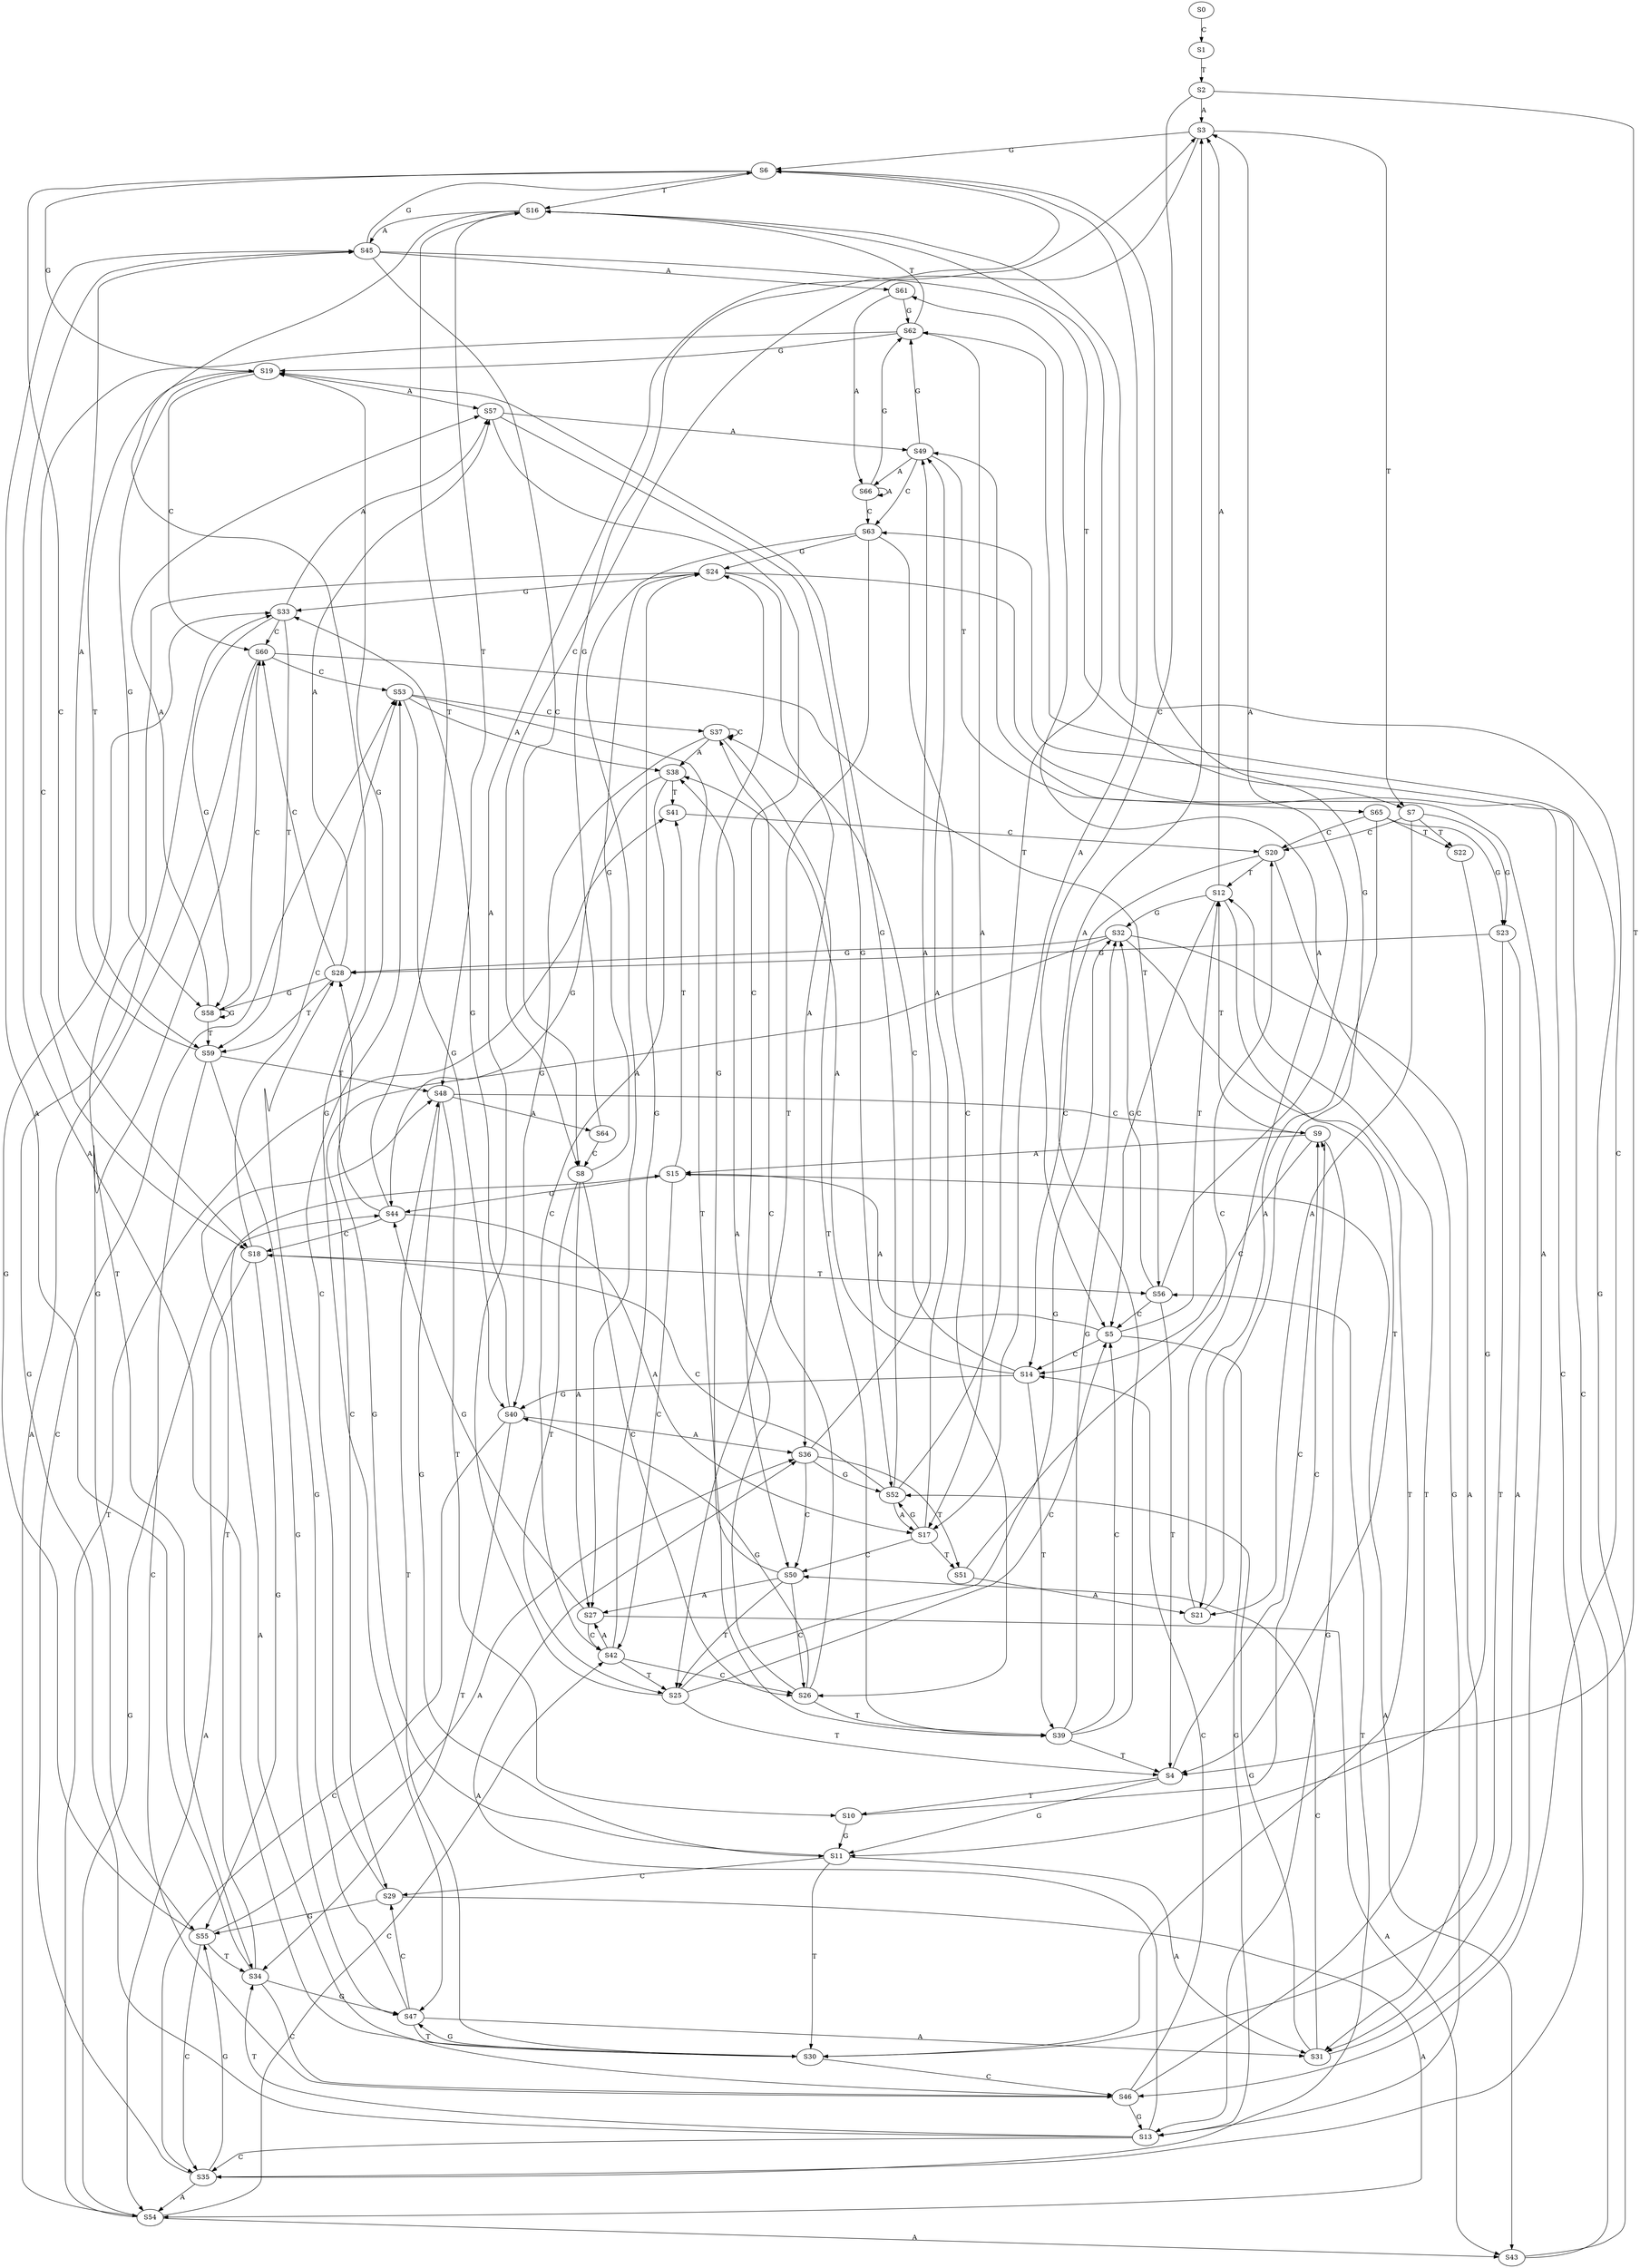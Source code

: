 strict digraph  {
	S0 -> S1 [ label = C ];
	S1 -> S2 [ label = T ];
	S2 -> S3 [ label = A ];
	S2 -> S4 [ label = T ];
	S2 -> S5 [ label = C ];
	S3 -> S6 [ label = G ];
	S3 -> S7 [ label = T ];
	S3 -> S8 [ label = C ];
	S4 -> S9 [ label = C ];
	S4 -> S10 [ label = T ];
	S4 -> S11 [ label = G ];
	S5 -> S12 [ label = T ];
	S5 -> S13 [ label = G ];
	S5 -> S14 [ label = C ];
	S5 -> S15 [ label = A ];
	S6 -> S16 [ label = T ];
	S6 -> S17 [ label = A ];
	S6 -> S18 [ label = C ];
	S6 -> S19 [ label = G ];
	S7 -> S20 [ label = C ];
	S7 -> S21 [ label = A ];
	S7 -> S22 [ label = T ];
	S7 -> S23 [ label = G ];
	S8 -> S24 [ label = G ];
	S8 -> S25 [ label = T ];
	S8 -> S26 [ label = C ];
	S8 -> S27 [ label = A ];
	S9 -> S15 [ label = A ];
	S9 -> S14 [ label = C ];
	S9 -> S13 [ label = G ];
	S9 -> S12 [ label = T ];
	S10 -> S11 [ label = G ];
	S10 -> S9 [ label = C ];
	S11 -> S28 [ label = G ];
	S11 -> S29 [ label = C ];
	S11 -> S30 [ label = T ];
	S11 -> S31 [ label = A ];
	S12 -> S32 [ label = G ];
	S12 -> S5 [ label = C ];
	S12 -> S3 [ label = A ];
	S12 -> S4 [ label = T ];
	S13 -> S33 [ label = G ];
	S13 -> S34 [ label = T ];
	S13 -> S35 [ label = C ];
	S13 -> S36 [ label = A ];
	S14 -> S37 [ label = C ];
	S14 -> S38 [ label = A ];
	S14 -> S39 [ label = T ];
	S14 -> S40 [ label = G ];
	S15 -> S41 [ label = T ];
	S15 -> S42 [ label = C ];
	S15 -> S43 [ label = A ];
	S15 -> S44 [ label = G ];
	S16 -> S45 [ label = A ];
	S16 -> S46 [ label = C ];
	S16 -> S47 [ label = G ];
	S16 -> S48 [ label = T ];
	S17 -> S49 [ label = A ];
	S17 -> S50 [ label = C ];
	S17 -> S51 [ label = T ];
	S17 -> S52 [ label = G ];
	S18 -> S53 [ label = C ];
	S18 -> S54 [ label = A ];
	S18 -> S55 [ label = G ];
	S18 -> S56 [ label = T ];
	S19 -> S57 [ label = A ];
	S19 -> S58 [ label = G ];
	S19 -> S59 [ label = T ];
	S19 -> S60 [ label = C ];
	S20 -> S14 [ label = C ];
	S20 -> S13 [ label = G ];
	S20 -> S12 [ label = T ];
	S21 -> S6 [ label = G ];
	S21 -> S61 [ label = A ];
	S22 -> S11 [ label = G ];
	S23 -> S28 [ label = G ];
	S23 -> S31 [ label = A ];
	S23 -> S30 [ label = T ];
	S24 -> S33 [ label = G ];
	S24 -> S36 [ label = A ];
	S24 -> S34 [ label = T ];
	S24 -> S35 [ label = C ];
	S25 -> S3 [ label = A ];
	S25 -> S5 [ label = C ];
	S25 -> S4 [ label = T ];
	S25 -> S32 [ label = G ];
	S26 -> S37 [ label = C ];
	S26 -> S38 [ label = A ];
	S26 -> S39 [ label = T ];
	S26 -> S40 [ label = G ];
	S27 -> S44 [ label = G ];
	S27 -> S42 [ label = C ];
	S27 -> S43 [ label = A ];
	S28 -> S58 [ label = G ];
	S28 -> S60 [ label = C ];
	S28 -> S57 [ label = A ];
	S28 -> S59 [ label = T ];
	S29 -> S53 [ label = C ];
	S29 -> S55 [ label = G ];
	S29 -> S54 [ label = A ];
	S30 -> S46 [ label = C ];
	S30 -> S48 [ label = T ];
	S30 -> S47 [ label = G ];
	S30 -> S45 [ label = A ];
	S31 -> S52 [ label = G ];
	S31 -> S50 [ label = C ];
	S31 -> S49 [ label = A ];
	S32 -> S31 [ label = A ];
	S32 -> S29 [ label = C ];
	S32 -> S28 [ label = G ];
	S32 -> S30 [ label = T ];
	S33 -> S57 [ label = A ];
	S33 -> S58 [ label = G ];
	S33 -> S60 [ label = C ];
	S33 -> S59 [ label = T ];
	S34 -> S46 [ label = C ];
	S34 -> S45 [ label = A ];
	S34 -> S47 [ label = G ];
	S34 -> S48 [ label = T ];
	S35 -> S55 [ label = G ];
	S35 -> S56 [ label = T ];
	S35 -> S53 [ label = C ];
	S35 -> S54 [ label = A ];
	S36 -> S49 [ label = A ];
	S36 -> S50 [ label = C ];
	S36 -> S52 [ label = G ];
	S36 -> S51 [ label = T ];
	S37 -> S40 [ label = G ];
	S37 -> S37 [ label = C ];
	S37 -> S38 [ label = A ];
	S37 -> S39 [ label = T ];
	S38 -> S44 [ label = G ];
	S38 -> S41 [ label = T ];
	S38 -> S42 [ label = C ];
	S39 -> S32 [ label = G ];
	S39 -> S5 [ label = C ];
	S39 -> S4 [ label = T ];
	S39 -> S3 [ label = A ];
	S40 -> S36 [ label = A ];
	S40 -> S33 [ label = G ];
	S40 -> S34 [ label = T ];
	S40 -> S35 [ label = C ];
	S41 -> S20 [ label = C ];
	S42 -> S25 [ label = T ];
	S42 -> S26 [ label = C ];
	S42 -> S27 [ label = A ];
	S42 -> S24 [ label = G ];
	S43 -> S62 [ label = G ];
	S43 -> S63 [ label = C ];
	S44 -> S19 [ label = G ];
	S44 -> S16 [ label = T ];
	S44 -> S17 [ label = A ];
	S44 -> S18 [ label = C ];
	S45 -> S7 [ label = T ];
	S45 -> S6 [ label = G ];
	S45 -> S61 [ label = A ];
	S45 -> S8 [ label = C ];
	S46 -> S12 [ label = T ];
	S46 -> S13 [ label = G ];
	S46 -> S15 [ label = A ];
	S46 -> S14 [ label = C ];
	S47 -> S30 [ label = T ];
	S47 -> S28 [ label = G ];
	S47 -> S31 [ label = A ];
	S47 -> S29 [ label = C ];
	S48 -> S9 [ label = C ];
	S48 -> S11 [ label = G ];
	S48 -> S64 [ label = A ];
	S48 -> S10 [ label = T ];
	S49 -> S65 [ label = T ];
	S49 -> S63 [ label = C ];
	S49 -> S66 [ label = A ];
	S49 -> S62 [ label = G ];
	S50 -> S25 [ label = T ];
	S50 -> S24 [ label = G ];
	S50 -> S26 [ label = C ];
	S50 -> S27 [ label = A ];
	S51 -> S21 [ label = A ];
	S51 -> S20 [ label = C ];
	S52 -> S16 [ label = T ];
	S52 -> S19 [ label = G ];
	S52 -> S17 [ label = A ];
	S52 -> S18 [ label = C ];
	S53 -> S40 [ label = G ];
	S53 -> S38 [ label = A ];
	S53 -> S39 [ label = T ];
	S53 -> S37 [ label = C ];
	S54 -> S44 [ label = G ];
	S54 -> S42 [ label = C ];
	S54 -> S43 [ label = A ];
	S54 -> S41 [ label = T ];
	S55 -> S33 [ label = G ];
	S55 -> S36 [ label = A ];
	S55 -> S34 [ label = T ];
	S55 -> S35 [ label = C ];
	S56 -> S3 [ label = A ];
	S56 -> S5 [ label = C ];
	S56 -> S4 [ label = T ];
	S56 -> S32 [ label = G ];
	S57 -> S49 [ label = A ];
	S57 -> S52 [ label = G ];
	S57 -> S50 [ label = C ];
	S58 -> S59 [ label = T ];
	S58 -> S60 [ label = C ];
	S58 -> S58 [ label = G ];
	S58 -> S57 [ label = A ];
	S59 -> S45 [ label = A ];
	S59 -> S46 [ label = C ];
	S59 -> S47 [ label = G ];
	S59 -> S48 [ label = T ];
	S60 -> S56 [ label = T ];
	S60 -> S53 [ label = C ];
	S60 -> S54 [ label = A ];
	S60 -> S55 [ label = G ];
	S61 -> S62 [ label = G ];
	S61 -> S66 [ label = A ];
	S62 -> S16 [ label = T ];
	S62 -> S17 [ label = A ];
	S62 -> S18 [ label = C ];
	S62 -> S19 [ label = G ];
	S63 -> S27 [ label = A ];
	S63 -> S26 [ label = C ];
	S63 -> S24 [ label = G ];
	S63 -> S25 [ label = T ];
	S64 -> S8 [ label = C ];
	S64 -> S6 [ label = G ];
	S65 -> S21 [ label = A ];
	S65 -> S20 [ label = C ];
	S65 -> S23 [ label = G ];
	S65 -> S22 [ label = T ];
	S66 -> S62 [ label = G ];
	S66 -> S63 [ label = C ];
	S66 -> S66 [ label = A ];
}
